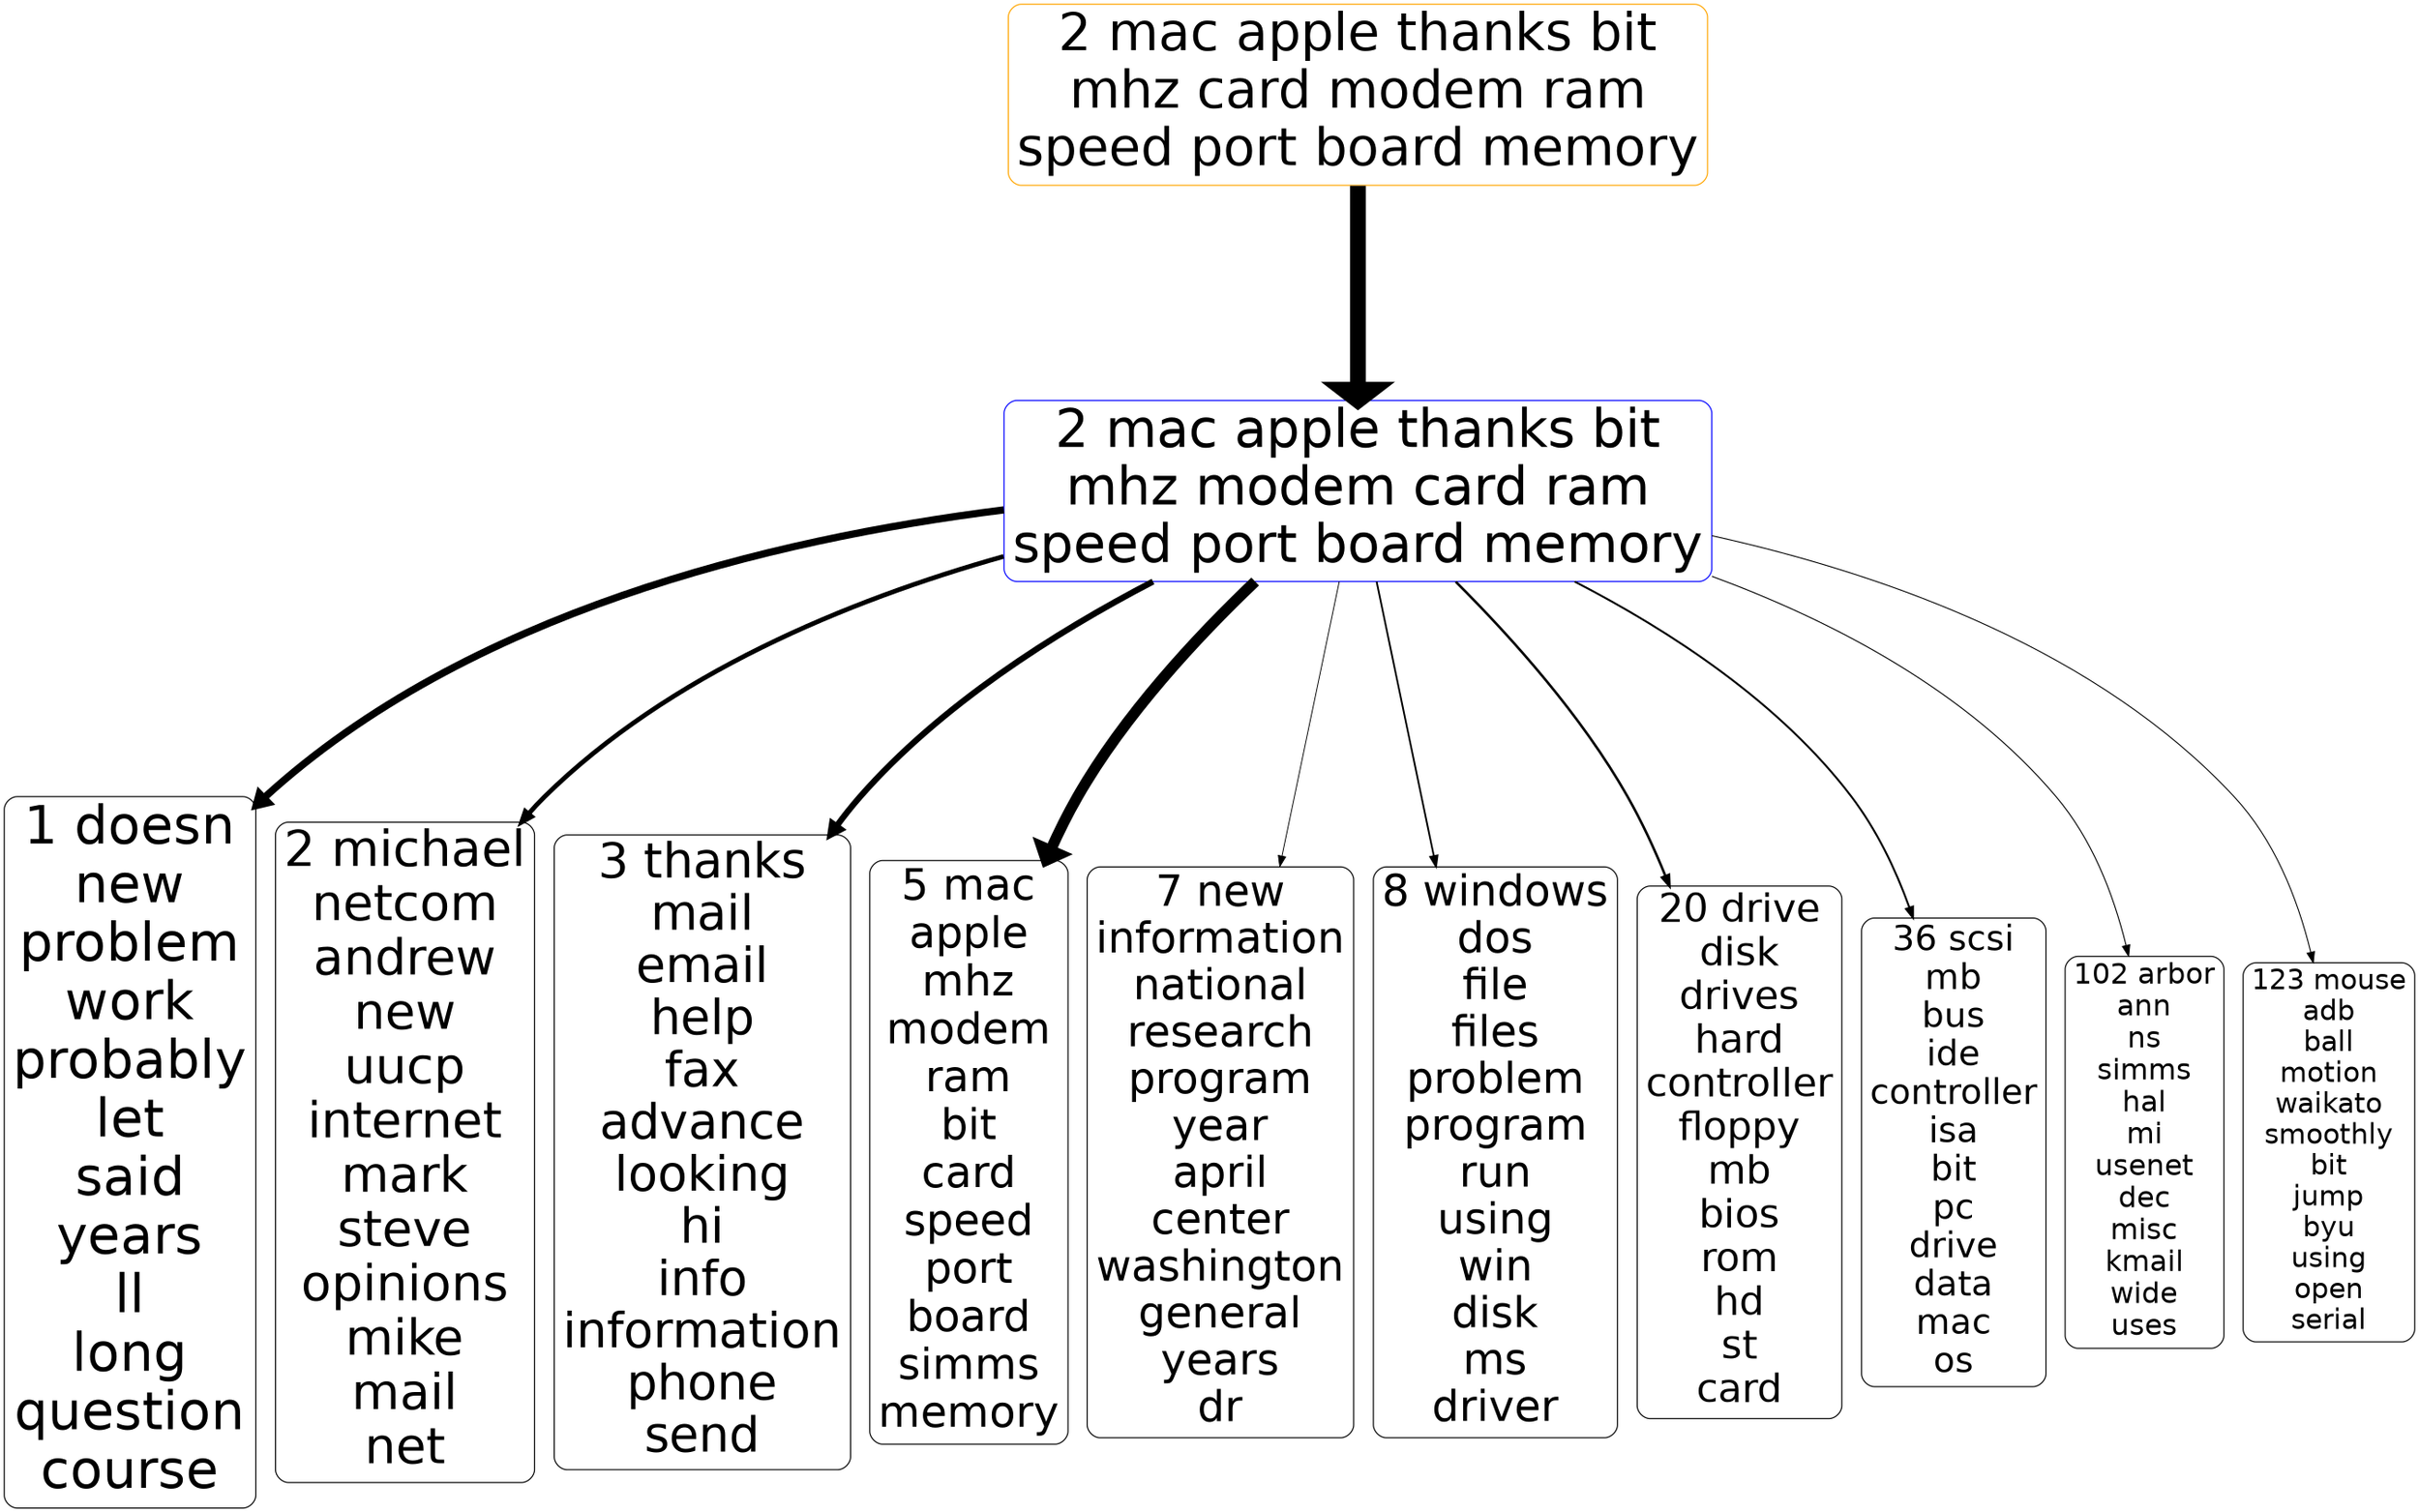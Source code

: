 digraph G {
size="18,18!";ranksep=4; ratio = auto; layers="1:2:3:4:5";
graph [fontname = "helvetica"];node [fontname = "helvetica"];edge [fontname = "helvetica"];ranksep=2.8;
"3_2" [ rank =3,fontsize =48.8415, shape=box, style="rounded", color=orange, label="2 mac apple thanks bit
mhz card modem ram
speed port board memory"]
"3_2" -> "2_2" [penwidth=14.8413,dir=forward]
"2_2" [rank =4,fontsize =49.5009, shape=box, style="rounded", color=blue,label="2 mac apple thanks bit
mhz modem card ram
speed port board memory"]
"2_2" [ rank =2,fontsize =49.5009, shape=box, style="rounded", color=blue, label="2 mac apple thanks bit
mhz modem card ram
speed port board memory"]
"2_2" -> "1_1" [penwidth=6.8006,dir=forward]
"1_1" [rank =3,fontsize =50, shape=box, style="rounded", color=black,label="1 doesn
new
problem
work
probably
let
said
years
ll
long
question
course"]
"2_2" -> "1_2" [penwidth=4.3938,dir=forward]
"1_2" [rank =3,fontsize =46.1741, shape=box, style="rounded", color=black,label="2 michael
netcom
andrew
new
uucp
internet
mark
steve
opinions
mike
mail
net"]
"2_2" -> "1_3" [penwidth=5.7293,dir=forward]
"1_3" [rank =3,fontsize =44.9965, shape=box, style="rounded", color=black,label="3 thanks
mail
email
help
fax
advance
looking
hi
info
information
phone
send"]
"2_2" -> "1_5" [penwidth=10.3091,dir=forward]
"1_5" [rank =3,fontsize =40.7526, shape=box, style="rounded", color=black,label="5 mac
apple
mhz
modem
ram
bit
card
speed
port
board
simms
memory"]
"2_2" -> "1_7" [penwidth=0.79308,dir=forward]
"1_7" [rank =3,fontsize =40.4508, shape=box, style="rounded", color=black,label="7 new
information
national
research
program
year
april
center
washington
general
years
dr"]
"2_2" -> "1_8" [penwidth=1.6655,dir=forward]
"1_8" [rank =3,fontsize =40.1499, shape=box, style="rounded", color=black,label="8 windows
dos
file
files
problem
program
run
using
win
disk
ms
driver"]
"2_2" -> "1_20" [penwidth=2.3394,dir=forward]
"1_20" [rank =3,fontsize =36.8942, shape=box, style="rounded", color=black,label="20 drive
disk
drives
hard
controller
floppy
mb
bios
rom
hd
st
card"]
"2_2" -> "1_36" [penwidth=1.8243,dir=forward]
"1_36" [rank =3,fontsize =33.1636, shape=box, style="rounded", color=black,label="36 scsi
mb
bus
ide
controller
isa
bit
pc
drive
data
mac
os"]
"2_2" -> "1_102" [penwidth=0.94555,dir=forward]
"1_102" [rank =3,fontsize =26.8187, shape=box, style="rounded", color=black,label="102 arbor
ann
ns
simms
hal
mi
usenet
dec
misc
kmail
wide
uses"]
"2_2" -> "1_123" [penwidth=0.91971,dir=forward]
"1_123" [rank =3,fontsize =26.0417, shape=box, style="rounded", color=black,label="123 mouse
adb
ball
motion
waikato
smoothly
bit
jump
byu
using
open
serial"]
{rank=same; "1_1" "1_2" "1_3" "1_5" "1_7" "1_8" "1_20" "1_36" "1_102" "1_123"}{rank=same; "2_2" "2_2"}{rank=same; "3_2"}{rank=same;}{rank=same;}}